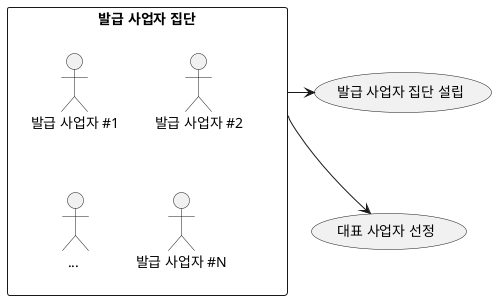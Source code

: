 @startuml usecase_issuer_group
rectangle "발급 사업자 집단" as issuers {
    actor :발급 사업자 #1: as issuer1
    actor :발급 사업자 #2: as issuer2
    actor :     ...      : as issuer3
    actor :발급 사업자 #N: as issuerN
}

issuers -> (발급 사업자 집단 설립)
issuers --> (대표 사업자 선정)
@enduml


